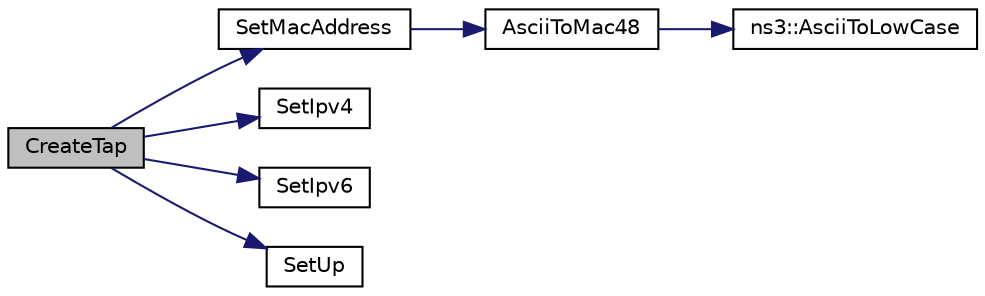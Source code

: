 digraph "CreateTap"
{
  edge [fontname="Helvetica",fontsize="10",labelfontname="Helvetica",labelfontsize="10"];
  node [fontname="Helvetica",fontsize="10",shape=record];
  rankdir="LR";
  Node1 [label="CreateTap",height=0.2,width=0.4,color="black", fillcolor="grey75", style="filled", fontcolor="black"];
  Node1 -> Node2 [color="midnightblue",fontsize="10",style="solid"];
  Node2 [label="SetMacAddress",height=0.2,width=0.4,color="black", fillcolor="white", style="filled",URL="$d9/db5/tap-device-creator_8cc.html#ace2e6e4957bebb5dd5d93dcaa917cc19"];
  Node2 -> Node3 [color="midnightblue",fontsize="10",style="solid"];
  Node3 [label="AsciiToMac48",height=0.2,width=0.4,color="black", fillcolor="white", style="filled",URL="$d9/db5/tap-device-creator_8cc.html#a9c187f003617baea6ff2ded1043595c4"];
  Node3 -> Node4 [color="midnightblue",fontsize="10",style="solid"];
  Node4 [label="ns3::AsciiToLowCase",height=0.2,width=0.4,color="black", fillcolor="white", style="filled",URL="$d7/d2e/namespacens3.html#ae7934c60f6570d35f78e1b99577351a0"];
  Node1 -> Node5 [color="midnightblue",fontsize="10",style="solid"];
  Node5 [label="SetIpv4",height=0.2,width=0.4,color="black", fillcolor="white", style="filled",URL="$d9/db5/tap-device-creator_8cc.html#a44a9cb13d1cbecebf361fd7ccd1a374b"];
  Node1 -> Node6 [color="midnightblue",fontsize="10",style="solid"];
  Node6 [label="SetIpv6",height=0.2,width=0.4,color="black", fillcolor="white", style="filled",URL="$d9/db5/tap-device-creator_8cc.html#a102f6f0b268284e9849b029966bdff56"];
  Node1 -> Node7 [color="midnightblue",fontsize="10",style="solid"];
  Node7 [label="SetUp",height=0.2,width=0.4,color="black", fillcolor="white", style="filled",URL="$d9/db5/tap-device-creator_8cc.html#ab1a65327983ffdcbff3023b6fed670b9"];
}

